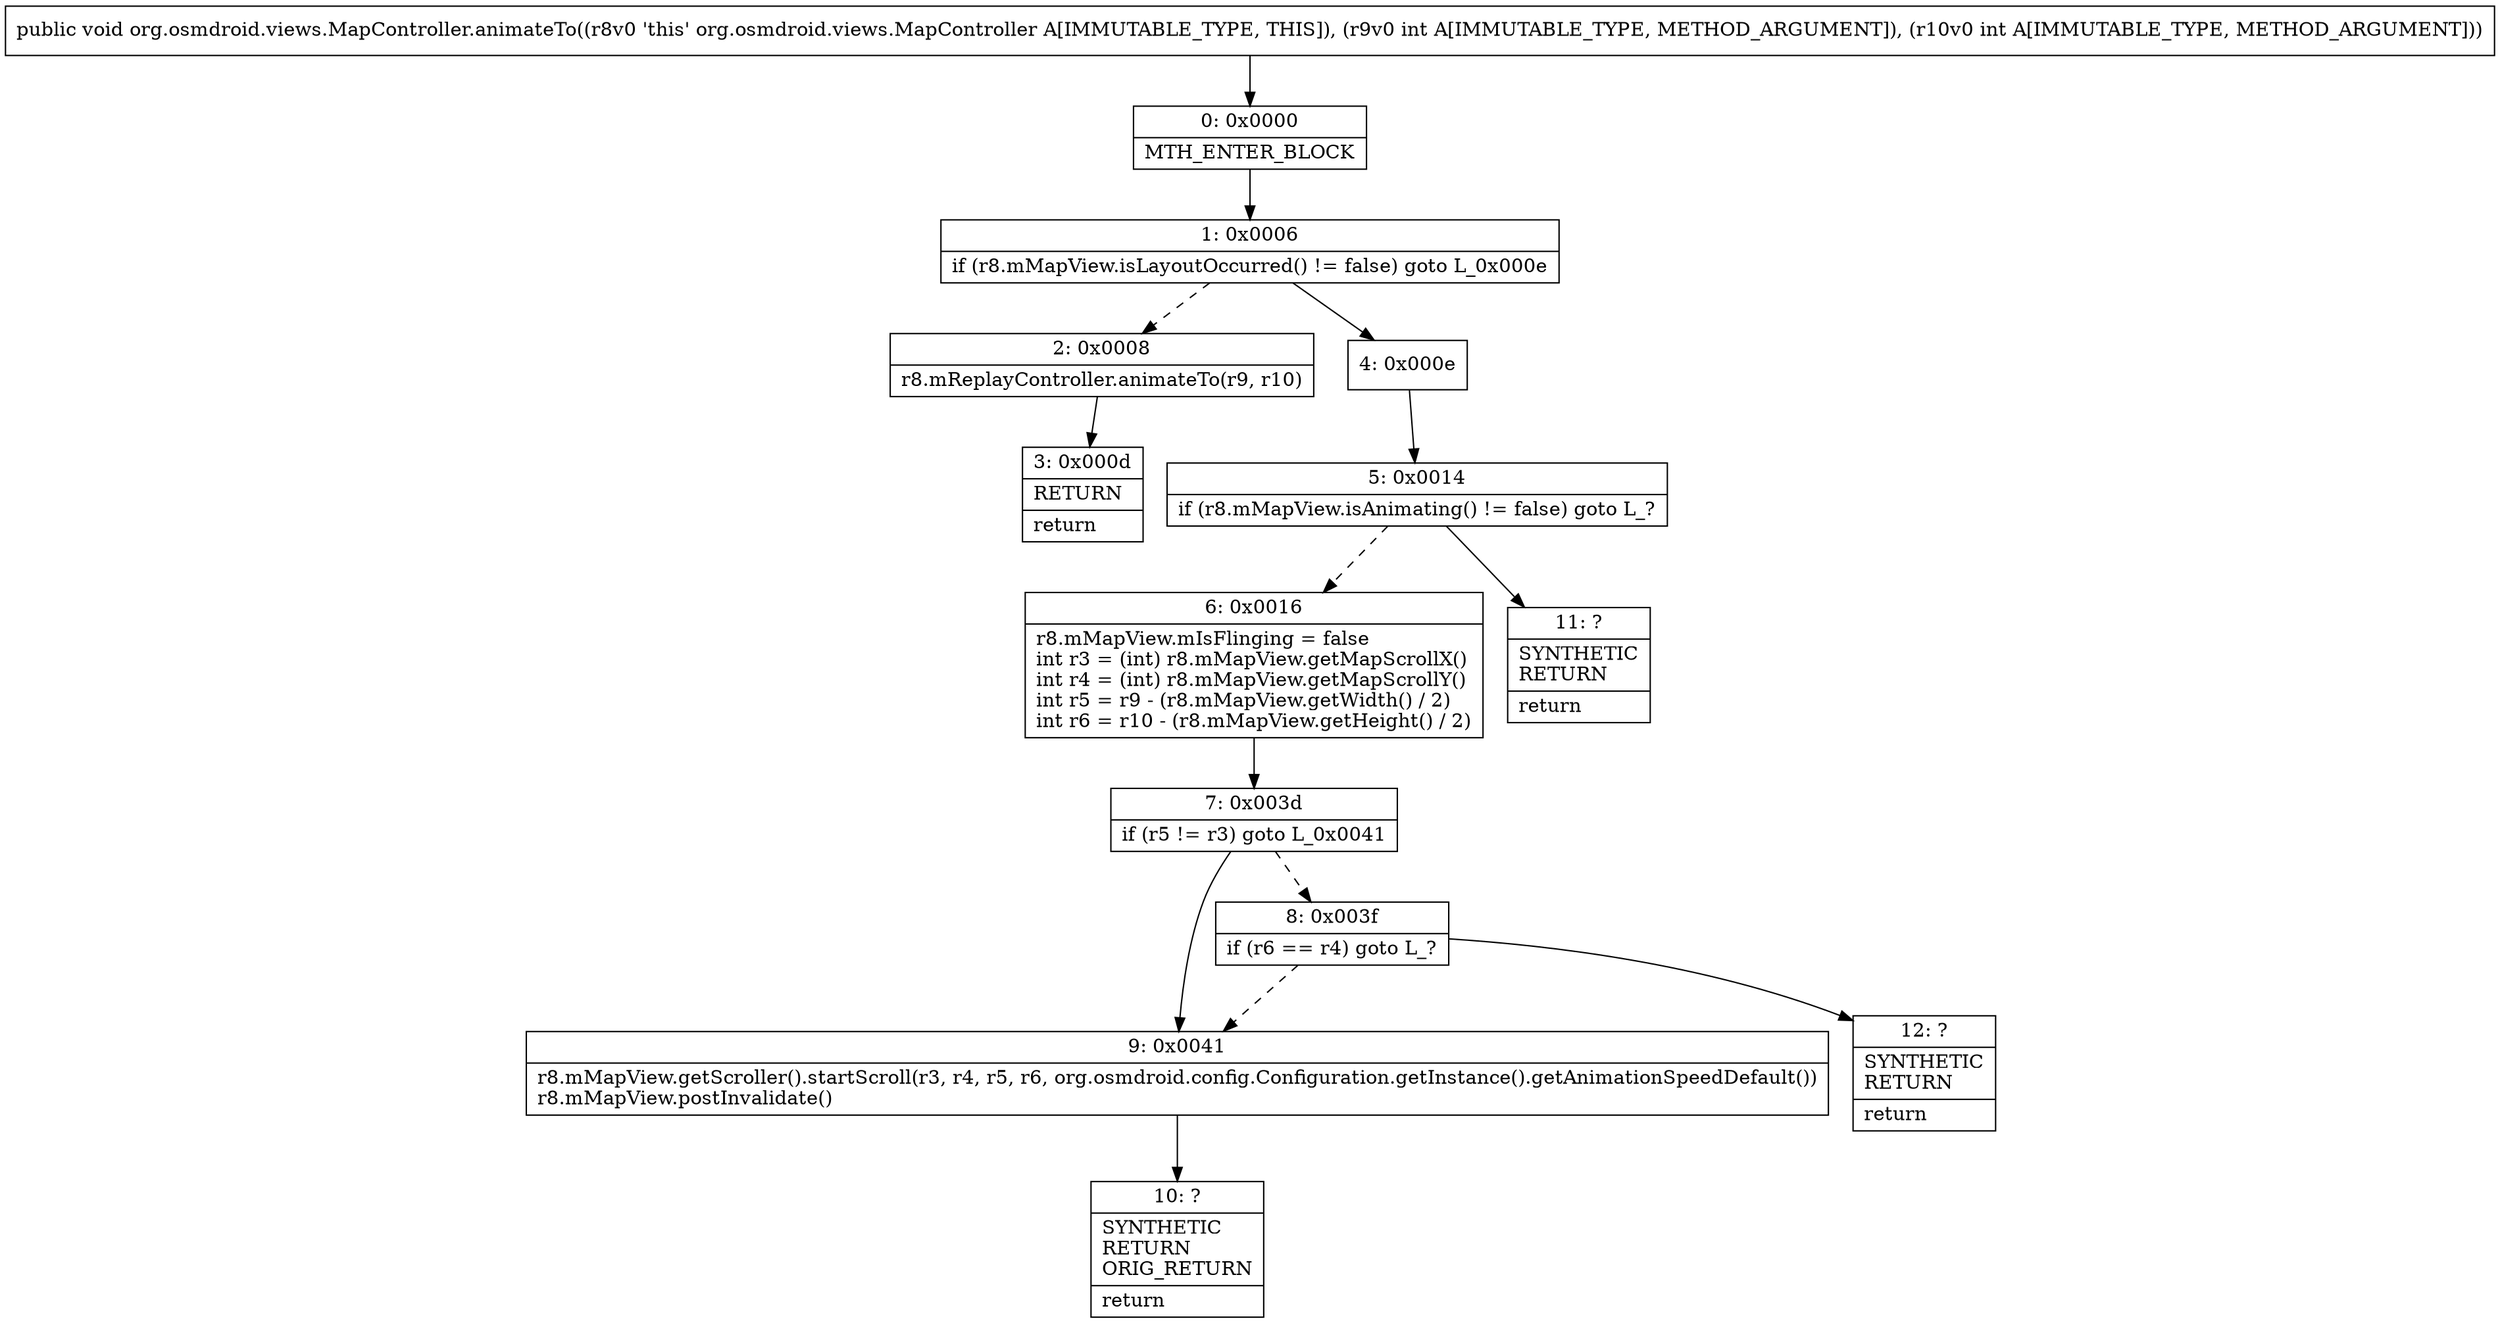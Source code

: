 digraph "CFG fororg.osmdroid.views.MapController.animateTo(II)V" {
Node_0 [shape=record,label="{0\:\ 0x0000|MTH_ENTER_BLOCK\l}"];
Node_1 [shape=record,label="{1\:\ 0x0006|if (r8.mMapView.isLayoutOccurred() != false) goto L_0x000e\l}"];
Node_2 [shape=record,label="{2\:\ 0x0008|r8.mReplayController.animateTo(r9, r10)\l}"];
Node_3 [shape=record,label="{3\:\ 0x000d|RETURN\l|return\l}"];
Node_4 [shape=record,label="{4\:\ 0x000e}"];
Node_5 [shape=record,label="{5\:\ 0x0014|if (r8.mMapView.isAnimating() != false) goto L_?\l}"];
Node_6 [shape=record,label="{6\:\ 0x0016|r8.mMapView.mIsFlinging = false\lint r3 = (int) r8.mMapView.getMapScrollX()\lint r4 = (int) r8.mMapView.getMapScrollY()\lint r5 = r9 \- (r8.mMapView.getWidth() \/ 2)\lint r6 = r10 \- (r8.mMapView.getHeight() \/ 2)\l}"];
Node_7 [shape=record,label="{7\:\ 0x003d|if (r5 != r3) goto L_0x0041\l}"];
Node_8 [shape=record,label="{8\:\ 0x003f|if (r6 == r4) goto L_?\l}"];
Node_9 [shape=record,label="{9\:\ 0x0041|r8.mMapView.getScroller().startScroll(r3, r4, r5, r6, org.osmdroid.config.Configuration.getInstance().getAnimationSpeedDefault())\lr8.mMapView.postInvalidate()\l}"];
Node_10 [shape=record,label="{10\:\ ?|SYNTHETIC\lRETURN\lORIG_RETURN\l|return\l}"];
Node_11 [shape=record,label="{11\:\ ?|SYNTHETIC\lRETURN\l|return\l}"];
Node_12 [shape=record,label="{12\:\ ?|SYNTHETIC\lRETURN\l|return\l}"];
MethodNode[shape=record,label="{public void org.osmdroid.views.MapController.animateTo((r8v0 'this' org.osmdroid.views.MapController A[IMMUTABLE_TYPE, THIS]), (r9v0 int A[IMMUTABLE_TYPE, METHOD_ARGUMENT]), (r10v0 int A[IMMUTABLE_TYPE, METHOD_ARGUMENT])) }"];
MethodNode -> Node_0;
Node_0 -> Node_1;
Node_1 -> Node_2[style=dashed];
Node_1 -> Node_4;
Node_2 -> Node_3;
Node_4 -> Node_5;
Node_5 -> Node_6[style=dashed];
Node_5 -> Node_11;
Node_6 -> Node_7;
Node_7 -> Node_8[style=dashed];
Node_7 -> Node_9;
Node_8 -> Node_9[style=dashed];
Node_8 -> Node_12;
Node_9 -> Node_10;
}

